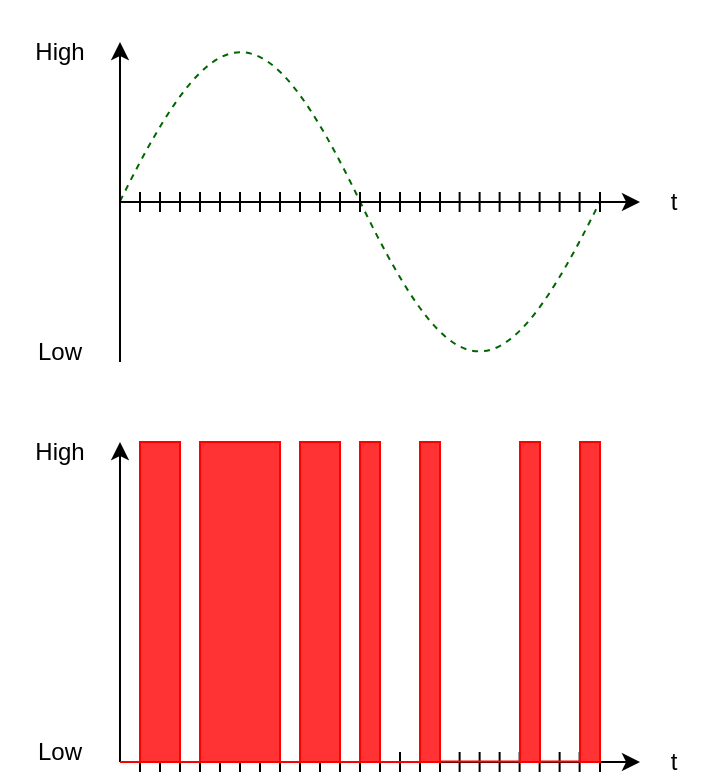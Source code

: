 <mxfile version="18.1.3" type="device"><diagram id="WjJ1IcI9NknUEhCC6rzZ" name="Seite-1"><mxGraphModel dx="1038" dy="649" grid="1" gridSize="10" guides="1" tooltips="1" connect="1" arrows="1" fold="1" page="1" pageScale="1" pageWidth="827" pageHeight="1169" math="0" shadow="0"><root><mxCell id="0"/><mxCell id="1" parent="0"/><mxCell id="nnQSzY8eT-PV63pqwK73-1" value="" style="pointerEvents=1;verticalLabelPosition=bottom;shadow=0;dashed=1;align=center;html=1;verticalAlign=top;shape=mxgraph.electrical.waveforms.sine_wave;strokeColor=#006600;" parent="1" vertex="1"><mxGeometry x="150" y="220" width="240" height="200" as="geometry"/></mxCell><mxCell id="nnQSzY8eT-PV63pqwK73-2" value="" style="endArrow=classic;html=1;rounded=0;" parent="1" edge="1"><mxGeometry width="50" height="50" relative="1" as="geometry"><mxPoint x="150" y="400" as="sourcePoint"/><mxPoint x="150" y="240" as="targetPoint"/></mxGeometry></mxCell><mxCell id="nnQSzY8eT-PV63pqwK73-3" value="Low" style="text;html=1;strokeColor=none;fillColor=none;align=center;verticalAlign=middle;whiteSpace=wrap;rounded=0;" parent="1" vertex="1"><mxGeometry x="90" y="380" width="60" height="30" as="geometry"/></mxCell><mxCell id="nnQSzY8eT-PV63pqwK73-4" value="High" style="text;html=1;strokeColor=none;fillColor=none;align=center;verticalAlign=middle;whiteSpace=wrap;rounded=0;" parent="1" vertex="1"><mxGeometry x="90" y="230" width="60" height="30" as="geometry"/></mxCell><mxCell id="nnQSzY8eT-PV63pqwK73-9" value="" style="endArrow=classic;html=1;rounded=0;fontSize=23;fontColor=#006600;" parent="1" edge="1"><mxGeometry width="50" height="50" relative="1" as="geometry"><mxPoint x="150" y="320" as="sourcePoint"/><mxPoint x="410" y="320" as="targetPoint"/></mxGeometry></mxCell><mxCell id="nnQSzY8eT-PV63pqwK73-12" value="" style="endArrow=none;html=1;rounded=0;fontSize=23;fontColor=#006600;" parent="1" edge="1"><mxGeometry width="50" height="50" relative="1" as="geometry"><mxPoint x="180" y="315" as="sourcePoint"/><mxPoint x="180" y="325" as="targetPoint"/></mxGeometry></mxCell><mxCell id="nnQSzY8eT-PV63pqwK73-13" value="" style="endArrow=none;html=1;rounded=0;fontSize=23;fontColor=#006600;" parent="1" edge="1"><mxGeometry width="50" height="50" relative="1" as="geometry"><mxPoint x="170" y="315" as="sourcePoint"/><mxPoint x="170" y="325" as="targetPoint"/></mxGeometry></mxCell><mxCell id="nnQSzY8eT-PV63pqwK73-14" value="" style="endArrow=none;html=1;rounded=0;fontSize=23;fontColor=#006600;" parent="1" edge="1"><mxGeometry width="50" height="50" relative="1" as="geometry"><mxPoint x="160" y="315" as="sourcePoint"/><mxPoint x="160" y="325" as="targetPoint"/></mxGeometry></mxCell><mxCell id="nnQSzY8eT-PV63pqwK73-15" value="" style="endArrow=none;html=1;rounded=0;fontSize=23;fontColor=#006600;" parent="1" edge="1"><mxGeometry width="50" height="50" relative="1" as="geometry"><mxPoint x="190" y="315" as="sourcePoint"/><mxPoint x="190" y="325" as="targetPoint"/></mxGeometry></mxCell><mxCell id="nnQSzY8eT-PV63pqwK73-16" value="" style="endArrow=none;html=1;rounded=0;fontSize=23;fontColor=#006600;" parent="1" edge="1"><mxGeometry width="50" height="50" relative="1" as="geometry"><mxPoint x="200" y="315" as="sourcePoint"/><mxPoint x="200" y="325" as="targetPoint"/></mxGeometry></mxCell><mxCell id="nnQSzY8eT-PV63pqwK73-17" value="" style="endArrow=none;html=1;rounded=0;fontSize=23;fontColor=#006600;" parent="1" edge="1"><mxGeometry width="50" height="50" relative="1" as="geometry"><mxPoint x="210" y="315" as="sourcePoint"/><mxPoint x="210" y="325" as="targetPoint"/></mxGeometry></mxCell><mxCell id="nnQSzY8eT-PV63pqwK73-18" value="" style="endArrow=none;html=1;rounded=0;fontSize=23;fontColor=#006600;" parent="1" edge="1"><mxGeometry width="50" height="50" relative="1" as="geometry"><mxPoint x="220" y="315" as="sourcePoint"/><mxPoint x="220" y="325" as="targetPoint"/></mxGeometry></mxCell><mxCell id="nnQSzY8eT-PV63pqwK73-19" value="" style="endArrow=none;html=1;rounded=0;fontSize=23;fontColor=#006600;" parent="1" edge="1"><mxGeometry width="50" height="50" relative="1" as="geometry"><mxPoint x="230" y="315" as="sourcePoint"/><mxPoint x="230" y="325" as="targetPoint"/></mxGeometry></mxCell><mxCell id="nnQSzY8eT-PV63pqwK73-20" value="" style="endArrow=none;html=1;rounded=0;fontSize=23;fontColor=#006600;" parent="1" edge="1"><mxGeometry width="50" height="50" relative="1" as="geometry"><mxPoint x="260" y="315" as="sourcePoint"/><mxPoint x="260" y="325" as="targetPoint"/></mxGeometry></mxCell><mxCell id="nnQSzY8eT-PV63pqwK73-21" value="" style="endArrow=none;html=1;rounded=0;fontSize=23;fontColor=#006600;" parent="1" edge="1"><mxGeometry width="50" height="50" relative="1" as="geometry"><mxPoint x="250" y="315" as="sourcePoint"/><mxPoint x="250" y="325" as="targetPoint"/></mxGeometry></mxCell><mxCell id="nnQSzY8eT-PV63pqwK73-22" value="" style="endArrow=none;html=1;rounded=0;fontSize=23;fontColor=#006600;" parent="1" edge="1"><mxGeometry width="50" height="50" relative="1" as="geometry"><mxPoint x="240" y="315" as="sourcePoint"/><mxPoint x="240" y="325" as="targetPoint"/></mxGeometry></mxCell><mxCell id="nnQSzY8eT-PV63pqwK73-23" value="" style="endArrow=none;html=1;rounded=0;fontSize=23;fontColor=#006600;" parent="1" edge="1"><mxGeometry width="50" height="50" relative="1" as="geometry"><mxPoint x="270" y="315" as="sourcePoint"/><mxPoint x="270" y="325" as="targetPoint"/></mxGeometry></mxCell><mxCell id="nnQSzY8eT-PV63pqwK73-24" value="" style="endArrow=none;html=1;rounded=0;fontSize=23;fontColor=#006600;" parent="1" edge="1"><mxGeometry width="50" height="50" relative="1" as="geometry"><mxPoint x="280" y="315" as="sourcePoint"/><mxPoint x="280" y="325" as="targetPoint"/></mxGeometry></mxCell><mxCell id="nnQSzY8eT-PV63pqwK73-25" value="" style="endArrow=none;html=1;rounded=0;fontSize=23;fontColor=#006600;" parent="1" edge="1"><mxGeometry width="50" height="50" relative="1" as="geometry"><mxPoint x="290" y="315" as="sourcePoint"/><mxPoint x="290" y="325" as="targetPoint"/></mxGeometry></mxCell><mxCell id="nnQSzY8eT-PV63pqwK73-26" value="" style="endArrow=none;html=1;rounded=0;fontSize=23;fontColor=#006600;" parent="1" edge="1"><mxGeometry width="50" height="50" relative="1" as="geometry"><mxPoint x="300" y="315" as="sourcePoint"/><mxPoint x="300" y="325" as="targetPoint"/></mxGeometry></mxCell><mxCell id="nnQSzY8eT-PV63pqwK73-27" value="" style="endArrow=none;html=1;rounded=0;fontSize=23;fontColor=#006600;" parent="1" edge="1"><mxGeometry width="50" height="50" relative="1" as="geometry"><mxPoint x="310" y="315" as="sourcePoint"/><mxPoint x="310" y="325" as="targetPoint"/></mxGeometry></mxCell><mxCell id="nnQSzY8eT-PV63pqwK73-28" value="" style="endArrow=none;html=1;rounded=0;fontSize=23;fontColor=#006600;" parent="1" edge="1"><mxGeometry width="50" height="50" relative="1" as="geometry"><mxPoint x="339.81" y="315" as="sourcePoint"/><mxPoint x="339.81" y="325" as="targetPoint"/></mxGeometry></mxCell><mxCell id="nnQSzY8eT-PV63pqwK73-29" value="" style="endArrow=none;html=1;rounded=0;fontSize=23;fontColor=#006600;" parent="1" edge="1"><mxGeometry width="50" height="50" relative="1" as="geometry"><mxPoint x="329.81" y="315" as="sourcePoint"/><mxPoint x="329.81" y="325" as="targetPoint"/></mxGeometry></mxCell><mxCell id="nnQSzY8eT-PV63pqwK73-30" value="" style="endArrow=none;html=1;rounded=0;fontSize=23;fontColor=#006600;" parent="1" edge="1"><mxGeometry width="50" height="50" relative="1" as="geometry"><mxPoint x="319.81" y="315" as="sourcePoint"/><mxPoint x="319.81" y="325" as="targetPoint"/></mxGeometry></mxCell><mxCell id="nnQSzY8eT-PV63pqwK73-31" value="" style="endArrow=none;html=1;rounded=0;fontSize=23;fontColor=#006600;" parent="1" edge="1"><mxGeometry width="50" height="50" relative="1" as="geometry"><mxPoint x="349.81" y="315" as="sourcePoint"/><mxPoint x="349.81" y="325" as="targetPoint"/></mxGeometry></mxCell><mxCell id="nnQSzY8eT-PV63pqwK73-32" value="" style="endArrow=none;html=1;rounded=0;fontSize=23;fontColor=#006600;" parent="1" edge="1"><mxGeometry width="50" height="50" relative="1" as="geometry"><mxPoint x="359.81" y="315" as="sourcePoint"/><mxPoint x="359.81" y="325" as="targetPoint"/></mxGeometry></mxCell><mxCell id="nnQSzY8eT-PV63pqwK73-33" value="" style="endArrow=none;html=1;rounded=0;fontSize=23;fontColor=#006600;" parent="1" edge="1"><mxGeometry width="50" height="50" relative="1" as="geometry"><mxPoint x="369.81" y="315" as="sourcePoint"/><mxPoint x="369.81" y="325" as="targetPoint"/></mxGeometry></mxCell><mxCell id="nnQSzY8eT-PV63pqwK73-34" value="" style="endArrow=none;html=1;rounded=0;fontSize=23;fontColor=#006600;" parent="1" edge="1"><mxGeometry width="50" height="50" relative="1" as="geometry"><mxPoint x="379.81" y="315" as="sourcePoint"/><mxPoint x="379.81" y="325" as="targetPoint"/></mxGeometry></mxCell><mxCell id="nnQSzY8eT-PV63pqwK73-36" value="" style="endArrow=none;html=1;rounded=0;fontSize=23;fontColor=#006600;" parent="1" edge="1"><mxGeometry width="50" height="50" relative="1" as="geometry"><mxPoint x="390.0" y="315" as="sourcePoint"/><mxPoint x="390.0" y="325" as="targetPoint"/></mxGeometry></mxCell><mxCell id="nnQSzY8eT-PV63pqwK73-76" value="t" style="text;html=1;strokeColor=none;fillColor=none;align=center;verticalAlign=middle;whiteSpace=wrap;rounded=0;" parent="1" vertex="1"><mxGeometry x="414" y="310" width="26" height="20" as="geometry"/></mxCell><mxCell id="PeDww2ekYyQs0NrX7t08-2" value="" style="endArrow=classic;html=1;rounded=0;" parent="1" edge="1"><mxGeometry width="50" height="50" relative="1" as="geometry"><mxPoint x="150.0" y="600" as="sourcePoint"/><mxPoint x="150.0" y="440" as="targetPoint"/></mxGeometry></mxCell><mxCell id="PeDww2ekYyQs0NrX7t08-3" value="Low" style="text;html=1;strokeColor=none;fillColor=none;align=center;verticalAlign=middle;whiteSpace=wrap;rounded=0;" parent="1" vertex="1"><mxGeometry x="90" y="580" width="60" height="30" as="geometry"/></mxCell><mxCell id="PeDww2ekYyQs0NrX7t08-4" value="High" style="text;html=1;strokeColor=none;fillColor=none;align=center;verticalAlign=middle;whiteSpace=wrap;rounded=0;" parent="1" vertex="1"><mxGeometry x="90" y="430" width="60" height="30" as="geometry"/></mxCell><mxCell id="PeDww2ekYyQs0NrX7t08-6" value="" style="endArrow=classic;html=1;rounded=0;fontSize=23;fontColor=#006600;" parent="1" edge="1"><mxGeometry width="50" height="50" relative="1" as="geometry"><mxPoint x="150.0" y="600" as="sourcePoint"/><mxPoint x="410" y="600" as="targetPoint"/></mxGeometry></mxCell><mxCell id="PeDww2ekYyQs0NrX7t08-7" value="" style="endArrow=none;html=1;rounded=0;fontSize=23;fontColor=#006600;" parent="1" edge="1"><mxGeometry width="50" height="50" relative="1" as="geometry"><mxPoint x="180.0" y="595" as="sourcePoint"/><mxPoint x="180.0" y="605" as="targetPoint"/></mxGeometry></mxCell><mxCell id="PeDww2ekYyQs0NrX7t08-8" value="" style="endArrow=none;html=1;rounded=0;fontSize=23;fontColor=#006600;" parent="1" edge="1"><mxGeometry width="50" height="50" relative="1" as="geometry"><mxPoint x="170.0" y="595" as="sourcePoint"/><mxPoint x="170.0" y="605" as="targetPoint"/></mxGeometry></mxCell><mxCell id="PeDww2ekYyQs0NrX7t08-9" value="" style="endArrow=none;html=1;rounded=0;fontSize=23;fontColor=#006600;" parent="1" edge="1"><mxGeometry width="50" height="50" relative="1" as="geometry"><mxPoint x="160.0" y="595" as="sourcePoint"/><mxPoint x="160.0" y="605" as="targetPoint"/></mxGeometry></mxCell><mxCell id="PeDww2ekYyQs0NrX7t08-10" value="" style="endArrow=none;html=1;rounded=0;fontSize=23;fontColor=#006600;" parent="1" edge="1"><mxGeometry width="50" height="50" relative="1" as="geometry"><mxPoint x="190.0" y="595" as="sourcePoint"/><mxPoint x="190.0" y="605" as="targetPoint"/></mxGeometry></mxCell><mxCell id="PeDww2ekYyQs0NrX7t08-11" value="" style="endArrow=none;html=1;rounded=0;fontSize=23;fontColor=#006600;" parent="1" edge="1"><mxGeometry width="50" height="50" relative="1" as="geometry"><mxPoint x="200.0" y="595" as="sourcePoint"/><mxPoint x="200.0" y="605" as="targetPoint"/></mxGeometry></mxCell><mxCell id="PeDww2ekYyQs0NrX7t08-12" value="" style="endArrow=none;html=1;rounded=0;fontSize=23;fontColor=#006600;" parent="1" edge="1"><mxGeometry width="50" height="50" relative="1" as="geometry"><mxPoint x="210.0" y="595" as="sourcePoint"/><mxPoint x="210.0" y="605" as="targetPoint"/></mxGeometry></mxCell><mxCell id="PeDww2ekYyQs0NrX7t08-13" value="" style="endArrow=none;html=1;rounded=0;fontSize=23;fontColor=#006600;" parent="1" edge="1"><mxGeometry width="50" height="50" relative="1" as="geometry"><mxPoint x="220.0" y="595" as="sourcePoint"/><mxPoint x="220.0" y="605" as="targetPoint"/></mxGeometry></mxCell><mxCell id="PeDww2ekYyQs0NrX7t08-14" value="" style="endArrow=none;html=1;rounded=0;fontSize=23;fontColor=#006600;" parent="1" edge="1"><mxGeometry width="50" height="50" relative="1" as="geometry"><mxPoint x="230.0" y="595" as="sourcePoint"/><mxPoint x="230.0" y="605" as="targetPoint"/></mxGeometry></mxCell><mxCell id="PeDww2ekYyQs0NrX7t08-15" value="" style="endArrow=none;html=1;rounded=0;fontSize=23;fontColor=#006600;" parent="1" edge="1"><mxGeometry width="50" height="50" relative="1" as="geometry"><mxPoint x="260.0" y="595" as="sourcePoint"/><mxPoint x="260.0" y="605" as="targetPoint"/></mxGeometry></mxCell><mxCell id="PeDww2ekYyQs0NrX7t08-16" value="" style="endArrow=none;html=1;rounded=0;fontSize=23;fontColor=#006600;" parent="1" edge="1"><mxGeometry width="50" height="50" relative="1" as="geometry"><mxPoint x="250.0" y="595" as="sourcePoint"/><mxPoint x="250.0" y="605" as="targetPoint"/></mxGeometry></mxCell><mxCell id="PeDww2ekYyQs0NrX7t08-17" value="" style="endArrow=none;html=1;rounded=0;fontSize=23;fontColor=#006600;" parent="1" edge="1"><mxGeometry width="50" height="50" relative="1" as="geometry"><mxPoint x="240.0" y="595" as="sourcePoint"/><mxPoint x="240.0" y="605" as="targetPoint"/></mxGeometry></mxCell><mxCell id="PeDww2ekYyQs0NrX7t08-18" value="" style="endArrow=none;html=1;rounded=0;fontSize=23;fontColor=#006600;" parent="1" edge="1"><mxGeometry width="50" height="50" relative="1" as="geometry"><mxPoint x="270.0" y="595" as="sourcePoint"/><mxPoint x="270.0" y="605" as="targetPoint"/></mxGeometry></mxCell><mxCell id="PeDww2ekYyQs0NrX7t08-19" value="" style="endArrow=none;html=1;rounded=0;fontSize=23;fontColor=#006600;" parent="1" edge="1"><mxGeometry width="50" height="50" relative="1" as="geometry"><mxPoint x="280.0" y="595" as="sourcePoint"/><mxPoint x="280.0" y="605" as="targetPoint"/></mxGeometry></mxCell><mxCell id="PeDww2ekYyQs0NrX7t08-20" value="" style="endArrow=none;html=1;rounded=0;fontSize=23;fontColor=#006600;" parent="1" edge="1"><mxGeometry width="50" height="50" relative="1" as="geometry"><mxPoint x="290.0" y="595" as="sourcePoint"/><mxPoint x="290.0" y="605" as="targetPoint"/></mxGeometry></mxCell><mxCell id="PeDww2ekYyQs0NrX7t08-21" value="" style="endArrow=none;html=1;rounded=0;fontSize=23;fontColor=#006600;" parent="1" edge="1"><mxGeometry width="50" height="50" relative="1" as="geometry"><mxPoint x="300.0" y="595" as="sourcePoint"/><mxPoint x="300.0" y="605" as="targetPoint"/></mxGeometry></mxCell><mxCell id="PeDww2ekYyQs0NrX7t08-22" value="" style="endArrow=none;html=1;rounded=0;fontSize=23;fontColor=#006600;" parent="1" edge="1"><mxGeometry width="50" height="50" relative="1" as="geometry"><mxPoint x="310" y="595" as="sourcePoint"/><mxPoint x="310" y="605" as="targetPoint"/></mxGeometry></mxCell><mxCell id="PeDww2ekYyQs0NrX7t08-23" value="" style="endArrow=none;html=1;rounded=0;fontSize=23;fontColor=#006600;" parent="1" edge="1"><mxGeometry width="50" height="50" relative="1" as="geometry"><mxPoint x="339.81" y="595" as="sourcePoint"/><mxPoint x="339.81" y="605" as="targetPoint"/></mxGeometry></mxCell><mxCell id="PeDww2ekYyQs0NrX7t08-24" value="" style="endArrow=none;html=1;rounded=0;fontSize=23;fontColor=#006600;" parent="1" edge="1"><mxGeometry width="50" height="50" relative="1" as="geometry"><mxPoint x="329.81" y="595" as="sourcePoint"/><mxPoint x="329.81" y="605" as="targetPoint"/></mxGeometry></mxCell><mxCell id="PeDww2ekYyQs0NrX7t08-25" value="" style="endArrow=none;html=1;rounded=0;fontSize=23;fontColor=#006600;" parent="1" edge="1"><mxGeometry width="50" height="50" relative="1" as="geometry"><mxPoint x="319.81" y="595" as="sourcePoint"/><mxPoint x="319.81" y="605" as="targetPoint"/></mxGeometry></mxCell><mxCell id="PeDww2ekYyQs0NrX7t08-26" value="" style="endArrow=none;html=1;rounded=0;fontSize=23;fontColor=#006600;" parent="1" edge="1"><mxGeometry width="50" height="50" relative="1" as="geometry"><mxPoint x="349.81" y="595" as="sourcePoint"/><mxPoint x="349.81" y="605" as="targetPoint"/></mxGeometry></mxCell><mxCell id="PeDww2ekYyQs0NrX7t08-27" value="" style="endArrow=none;html=1;rounded=0;fontSize=23;fontColor=#006600;" parent="1" edge="1"><mxGeometry width="50" height="50" relative="1" as="geometry"><mxPoint x="359.81" y="595" as="sourcePoint"/><mxPoint x="359.81" y="605" as="targetPoint"/></mxGeometry></mxCell><mxCell id="PeDww2ekYyQs0NrX7t08-28" value="" style="endArrow=none;html=1;rounded=0;fontSize=23;fontColor=#006600;" parent="1" edge="1"><mxGeometry width="50" height="50" relative="1" as="geometry"><mxPoint x="369.81" y="595" as="sourcePoint"/><mxPoint x="369.81" y="605" as="targetPoint"/></mxGeometry></mxCell><mxCell id="PeDww2ekYyQs0NrX7t08-29" value="" style="endArrow=none;html=1;rounded=0;fontSize=23;fontColor=#006600;" parent="1" edge="1"><mxGeometry width="50" height="50" relative="1" as="geometry"><mxPoint x="379.81" y="595" as="sourcePoint"/><mxPoint x="379.81" y="605" as="targetPoint"/></mxGeometry></mxCell><mxCell id="PeDww2ekYyQs0NrX7t08-30" value="" style="endArrow=none;html=1;rounded=0;fontSize=23;fontColor=#006600;" parent="1" edge="1"><mxGeometry width="50" height="50" relative="1" as="geometry"><mxPoint x="390" y="595" as="sourcePoint"/><mxPoint x="390" y="605" as="targetPoint"/></mxGeometry></mxCell><mxCell id="PeDww2ekYyQs0NrX7t08-46" value="" style="endArrow=none;html=1;rounded=0;fontSize=23;fontColor=#006600;strokeColor=#FF0000;" parent="1" edge="1"><mxGeometry width="50" height="50" relative="1" as="geometry"><mxPoint x="180.0" y="600" as="sourcePoint"/><mxPoint x="190.0" y="600" as="targetPoint"/></mxGeometry></mxCell><mxCell id="PeDww2ekYyQs0NrX7t08-48" value="" style="endArrow=none;html=1;rounded=0;fontSize=23;fontColor=#006600;strokeColor=#FF0000;" parent="1" edge="1"><mxGeometry width="50" height="50" relative="1" as="geometry"><mxPoint x="150.0" y="600" as="sourcePoint"/><mxPoint x="160.0" y="600" as="targetPoint"/></mxGeometry></mxCell><mxCell id="PeDww2ekYyQs0NrX7t08-49" value="" style="endArrow=none;html=1;rounded=0;fontSize=23;fontColor=#006600;strokeColor=#FF0000;" parent="1" edge="1"><mxGeometry width="50" height="50" relative="1" as="geometry"><mxPoint x="230.0" y="600" as="sourcePoint"/><mxPoint x="240.0" y="600" as="targetPoint"/></mxGeometry></mxCell><mxCell id="PeDww2ekYyQs0NrX7t08-51" value="" style="endArrow=none;html=1;rounded=0;fontSize=23;fontColor=#006600;strokeColor=#FF0000;" parent="1" edge="1"><mxGeometry width="50" height="50" relative="1" as="geometry"><mxPoint x="260.0" y="600" as="sourcePoint"/><mxPoint x="270.0" y="600" as="targetPoint"/></mxGeometry></mxCell><mxCell id="PeDww2ekYyQs0NrX7t08-53" value="t" style="text;html=1;strokeColor=none;fillColor=none;align=center;verticalAlign=middle;whiteSpace=wrap;rounded=0;" parent="1" vertex="1"><mxGeometry x="414" y="590" width="26" height="20" as="geometry"/></mxCell><mxCell id="PeDww2ekYyQs0NrX7t08-55" value="" style="endArrow=none;html=1;rounded=0;fontSize=23;fontColor=#006600;strokeColor=#FF0000;" parent="1" edge="1"><mxGeometry width="50" height="50" relative="1" as="geometry"><mxPoint x="310" y="599.76" as="sourcePoint"/><mxPoint x="350" y="599.76" as="targetPoint"/></mxGeometry></mxCell><mxCell id="PeDww2ekYyQs0NrX7t08-56" value="" style="endArrow=none;html=1;rounded=0;fontSize=23;fontColor=#006600;strokeColor=#FF0000;" parent="1" edge="1"><mxGeometry width="50" height="50" relative="1" as="geometry"><mxPoint x="280.0" y="600" as="sourcePoint"/><mxPoint x="300.0" y="600" as="targetPoint"/></mxGeometry></mxCell><mxCell id="PeDww2ekYyQs0NrX7t08-58" value="" style="endArrow=none;html=1;rounded=0;fontSize=23;fontColor=#006600;strokeColor=#FF0000;" parent="1" edge="1"><mxGeometry width="50" height="50" relative="1" as="geometry"><mxPoint x="360" y="599.76" as="sourcePoint"/><mxPoint x="380" y="599.76" as="targetPoint"/></mxGeometry></mxCell><mxCell id="PeDww2ekYyQs0NrX7t08-60" value="" style="rounded=0;whiteSpace=wrap;html=1;strokeColor=#FF0000;fillColor=#FF3333;" parent="1" vertex="1"><mxGeometry x="190" y="440" width="40" height="160" as="geometry"/></mxCell><mxCell id="PeDww2ekYyQs0NrX7t08-61" value="" style="rounded=0;whiteSpace=wrap;html=1;strokeColor=#FF0000;fillColor=#FF3333;" parent="1" vertex="1"><mxGeometry x="160" y="440" width="20" height="160" as="geometry"/></mxCell><mxCell id="PeDww2ekYyQs0NrX7t08-63" value="" style="rounded=0;whiteSpace=wrap;html=1;strokeColor=#FF0000;fillColor=#FF3333;" parent="1" vertex="1"><mxGeometry x="240" y="440" width="20" height="160" as="geometry"/></mxCell><mxCell id="PeDww2ekYyQs0NrX7t08-64" value="" style="rounded=0;whiteSpace=wrap;html=1;strokeColor=#FF0000;fillColor=#FF3333;" parent="1" vertex="1"><mxGeometry x="270" y="440" width="10" height="160" as="geometry"/></mxCell><mxCell id="PeDww2ekYyQs0NrX7t08-65" value="" style="rounded=0;whiteSpace=wrap;html=1;strokeColor=#FF0000;fillColor=#FF3333;" parent="1" vertex="1"><mxGeometry x="300" y="440" width="10" height="160" as="geometry"/></mxCell><mxCell id="PeDww2ekYyQs0NrX7t08-66" value="" style="rounded=0;whiteSpace=wrap;html=1;strokeColor=#FF0000;fillColor=#FF3333;" parent="1" vertex="1"><mxGeometry x="350" y="440" width="10" height="160" as="geometry"/></mxCell><mxCell id="PeDww2ekYyQs0NrX7t08-67" value="" style="rounded=0;whiteSpace=wrap;html=1;strokeColor=#FF0000;fillColor=#FF3333;" parent="1" vertex="1"><mxGeometry x="380" y="440" width="10" height="160" as="geometry"/></mxCell></root></mxGraphModel></diagram></mxfile>